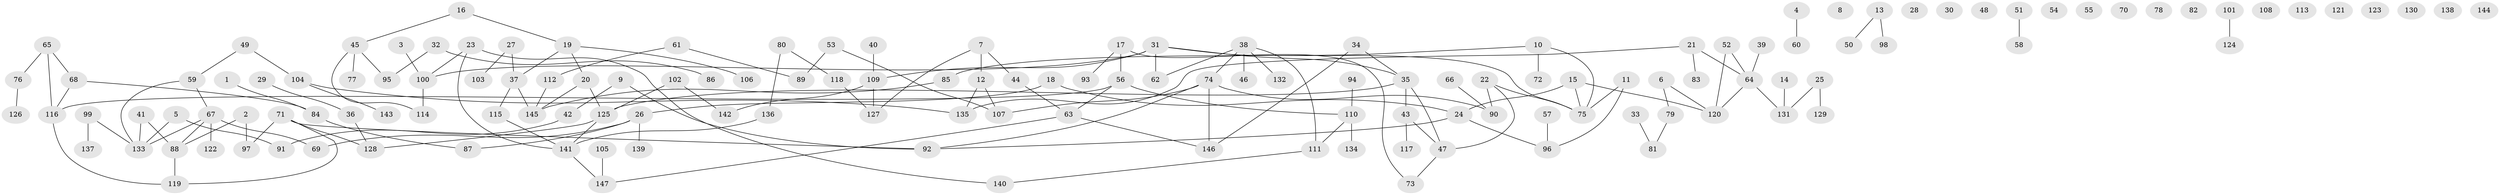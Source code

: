 // Generated by graph-tools (version 1.1) at 2025/00/03/09/25 03:00:41]
// undirected, 147 vertices, 158 edges
graph export_dot {
graph [start="1"]
  node [color=gray90,style=filled];
  1;
  2;
  3;
  4;
  5;
  6;
  7;
  8;
  9;
  10;
  11;
  12;
  13;
  14;
  15;
  16;
  17;
  18;
  19;
  20;
  21;
  22;
  23;
  24;
  25;
  26;
  27;
  28;
  29;
  30;
  31;
  32;
  33;
  34;
  35;
  36;
  37;
  38;
  39;
  40;
  41;
  42;
  43;
  44;
  45;
  46;
  47;
  48;
  49;
  50;
  51;
  52;
  53;
  54;
  55;
  56;
  57;
  58;
  59;
  60;
  61;
  62;
  63;
  64;
  65;
  66;
  67;
  68;
  69;
  70;
  71;
  72;
  73;
  74;
  75;
  76;
  77;
  78;
  79;
  80;
  81;
  82;
  83;
  84;
  85;
  86;
  87;
  88;
  89;
  90;
  91;
  92;
  93;
  94;
  95;
  96;
  97;
  98;
  99;
  100;
  101;
  102;
  103;
  104;
  105;
  106;
  107;
  108;
  109;
  110;
  111;
  112;
  113;
  114;
  115;
  116;
  117;
  118;
  119;
  120;
  121;
  122;
  123;
  124;
  125;
  126;
  127;
  128;
  129;
  130;
  131;
  132;
  133;
  134;
  135;
  136;
  137;
  138;
  139;
  140;
  141;
  142;
  143;
  144;
  145;
  146;
  147;
  1 -- 84;
  2 -- 88;
  2 -- 97;
  3 -- 100;
  4 -- 60;
  5 -- 91;
  5 -- 133;
  6 -- 79;
  6 -- 120;
  7 -- 12;
  7 -- 44;
  7 -- 127;
  9 -- 42;
  9 -- 92;
  10 -- 72;
  10 -- 75;
  10 -- 85;
  11 -- 75;
  11 -- 96;
  12 -- 107;
  12 -- 135;
  13 -- 50;
  13 -- 98;
  14 -- 131;
  15 -- 24;
  15 -- 75;
  15 -- 120;
  16 -- 19;
  16 -- 45;
  17 -- 56;
  17 -- 73;
  17 -- 93;
  18 -- 24;
  18 -- 26;
  19 -- 20;
  19 -- 37;
  19 -- 106;
  20 -- 125;
  20 -- 145;
  21 -- 64;
  21 -- 83;
  21 -- 135;
  22 -- 47;
  22 -- 75;
  22 -- 90;
  23 -- 100;
  23 -- 140;
  23 -- 141;
  24 -- 92;
  24 -- 96;
  25 -- 129;
  25 -- 131;
  26 -- 69;
  26 -- 87;
  26 -- 139;
  27 -- 37;
  27 -- 103;
  29 -- 36;
  31 -- 35;
  31 -- 62;
  31 -- 75;
  31 -- 100;
  31 -- 109;
  32 -- 86;
  32 -- 95;
  33 -- 81;
  34 -- 35;
  34 -- 146;
  35 -- 43;
  35 -- 47;
  35 -- 125;
  36 -- 128;
  37 -- 115;
  37 -- 145;
  38 -- 46;
  38 -- 62;
  38 -- 74;
  38 -- 111;
  38 -- 132;
  39 -- 64;
  40 -- 109;
  41 -- 88;
  41 -- 133;
  42 -- 91;
  43 -- 47;
  43 -- 117;
  44 -- 63;
  45 -- 77;
  45 -- 95;
  45 -- 114;
  47 -- 73;
  49 -- 59;
  49 -- 104;
  51 -- 58;
  52 -- 64;
  52 -- 120;
  53 -- 89;
  53 -- 107;
  56 -- 63;
  56 -- 110;
  56 -- 116;
  57 -- 96;
  59 -- 67;
  59 -- 133;
  61 -- 89;
  61 -- 112;
  63 -- 146;
  63 -- 147;
  64 -- 120;
  64 -- 131;
  65 -- 68;
  65 -- 76;
  65 -- 116;
  66 -- 90;
  67 -- 69;
  67 -- 88;
  67 -- 122;
  67 -- 133;
  68 -- 84;
  68 -- 116;
  71 -- 92;
  71 -- 97;
  71 -- 119;
  71 -- 128;
  74 -- 90;
  74 -- 92;
  74 -- 107;
  74 -- 146;
  76 -- 126;
  79 -- 81;
  80 -- 118;
  80 -- 136;
  84 -- 87;
  85 -- 145;
  88 -- 119;
  94 -- 110;
  99 -- 133;
  99 -- 137;
  100 -- 114;
  101 -- 124;
  102 -- 125;
  102 -- 142;
  104 -- 135;
  104 -- 143;
  105 -- 147;
  109 -- 127;
  109 -- 142;
  110 -- 111;
  110 -- 134;
  111 -- 140;
  112 -- 145;
  115 -- 141;
  116 -- 119;
  118 -- 127;
  125 -- 128;
  125 -- 141;
  136 -- 141;
  141 -- 147;
}
